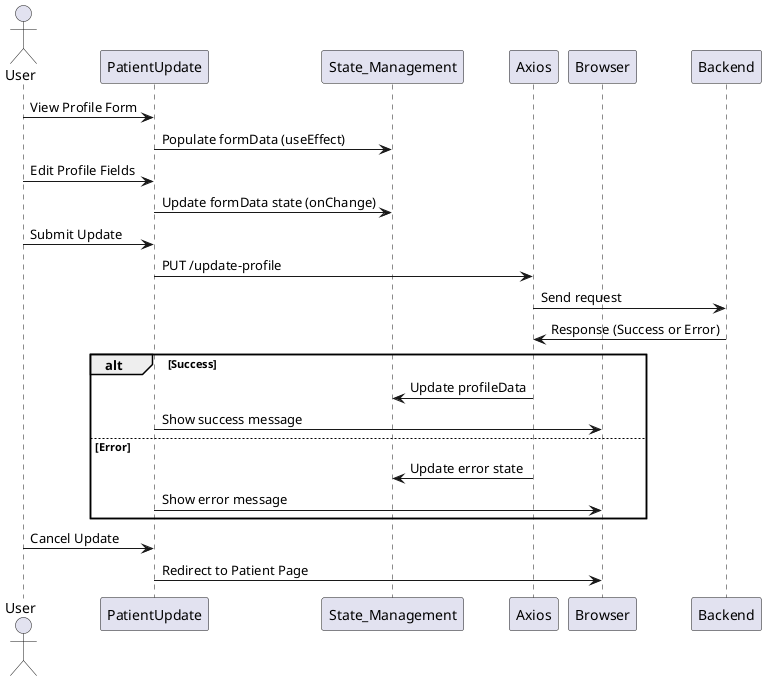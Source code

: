 
@startuml
actor User
participant PatientUpdate
participant State_Management
participant Axios
participant Browser

User -> PatientUpdate: View Profile Form
PatientUpdate -> State_Management: Populate formData (useEffect)
User -> PatientUpdate: Edit Profile Fields
PatientUpdate -> State_Management: Update formData state (onChange)
User -> PatientUpdate: Submit Update
PatientUpdate -> Axios: PUT /update-profile
Axios -> Backend: Send request
Backend -> Axios: Response (Success or Error)
alt Success
    Axios -> State_Management: Update profileData
    PatientUpdate -> Browser: Show success message
else Error
    Axios -> State_Management: Update error state
    PatientUpdate -> Browser: Show error message
end
User -> PatientUpdate: Cancel Update
PatientUpdate -> Browser: Redirect to Patient Page
@enduml
